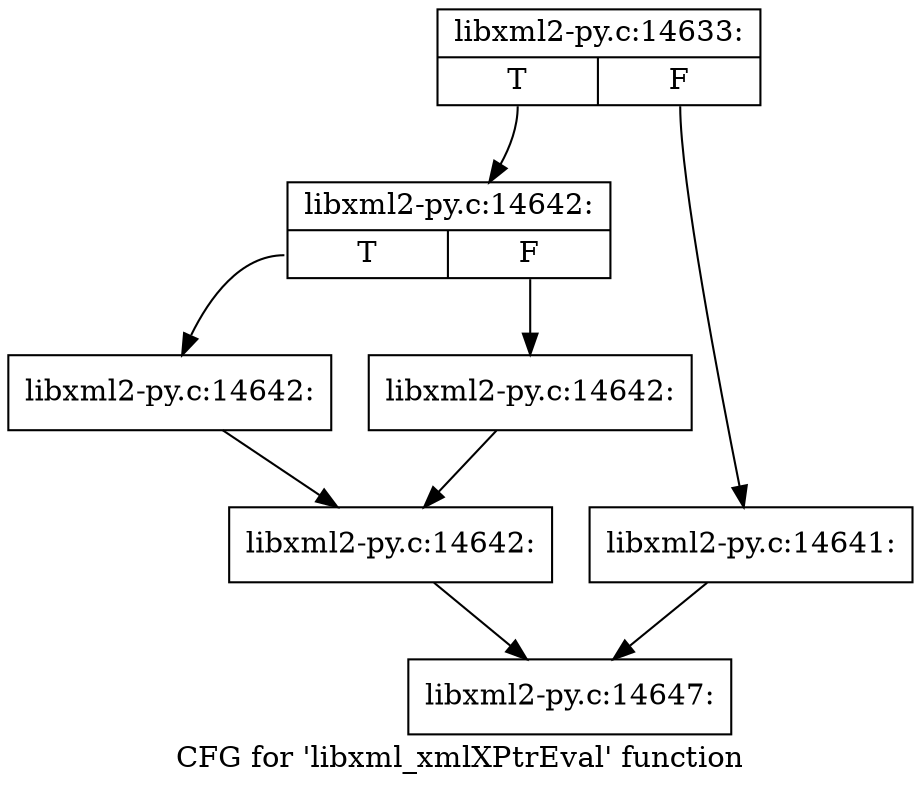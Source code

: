 digraph "CFG for 'libxml_xmlXPtrEval' function" {
	label="CFG for 'libxml_xmlXPtrEval' function";

	Node0x492abc0 [shape=record,label="{libxml2-py.c:14633:|{<s0>T|<s1>F}}"];
	Node0x492abc0:s0 -> Node0x4934b00;
	Node0x492abc0:s1 -> Node0x4934ab0;
	Node0x4934ab0 [shape=record,label="{libxml2-py.c:14641:}"];
	Node0x4934ab0 -> Node0x492ad50;
	Node0x4934b00 [shape=record,label="{libxml2-py.c:14642:|{<s0>T|<s1>F}}"];
	Node0x4934b00:s0 -> Node0x4935390;
	Node0x4934b00:s1 -> Node0x49353e0;
	Node0x4935390 [shape=record,label="{libxml2-py.c:14642:}"];
	Node0x4935390 -> Node0x4935430;
	Node0x49353e0 [shape=record,label="{libxml2-py.c:14642:}"];
	Node0x49353e0 -> Node0x4935430;
	Node0x4935430 [shape=record,label="{libxml2-py.c:14642:}"];
	Node0x4935430 -> Node0x492ad50;
	Node0x492ad50 [shape=record,label="{libxml2-py.c:14647:}"];
}
